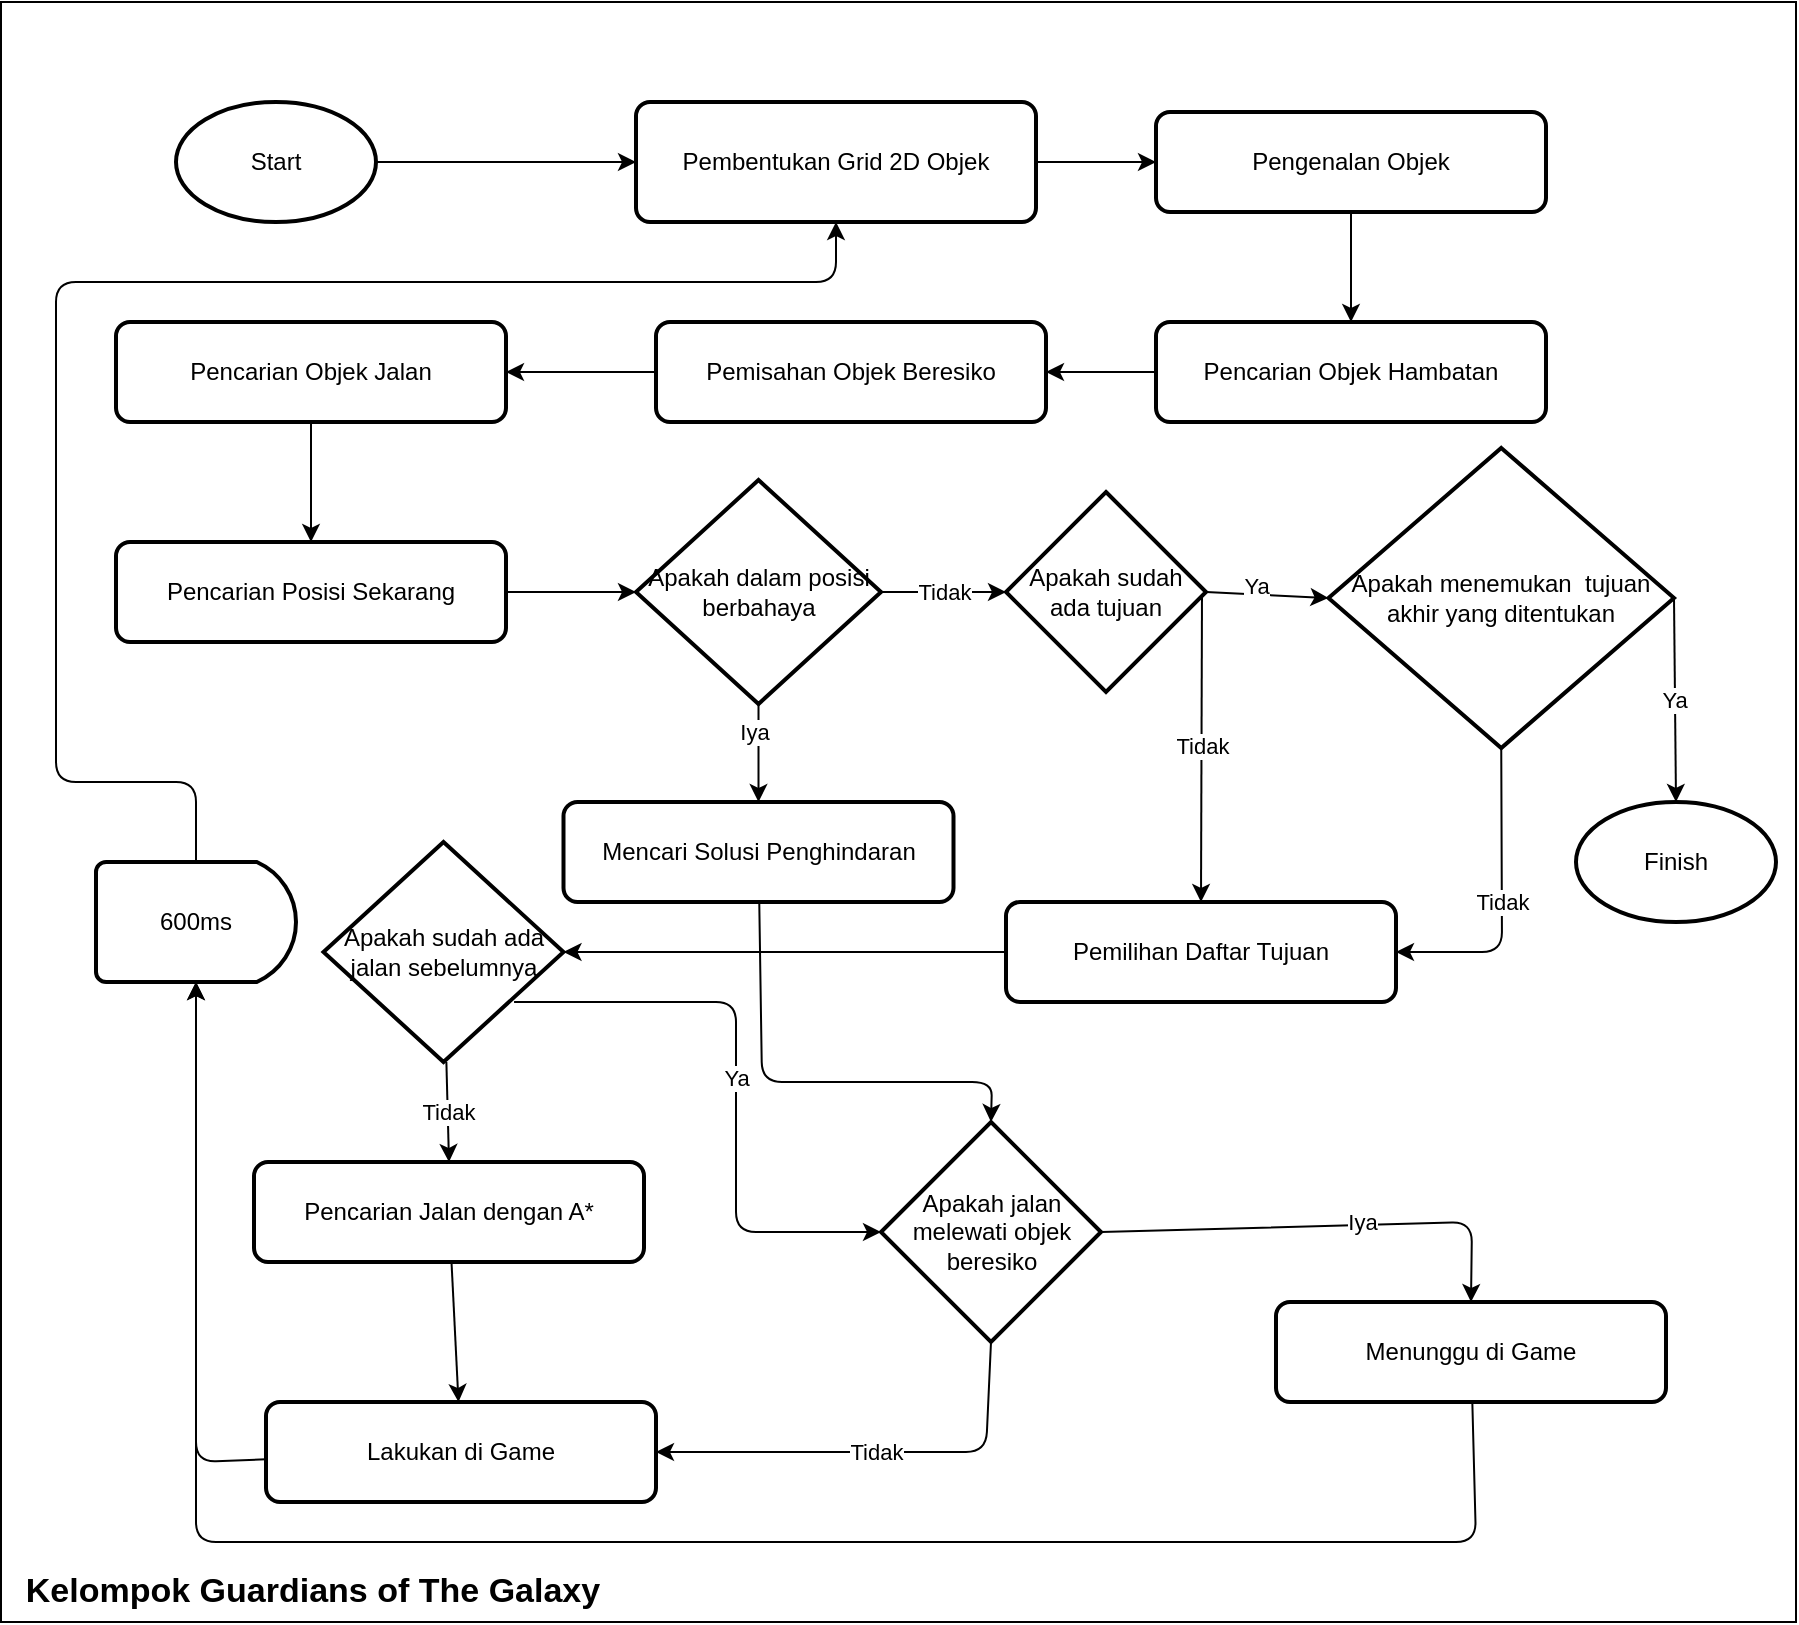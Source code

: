 <mxfile>
    <diagram id="0n0lVPkZu06ZkCW_Be9V" name="Page-1">
        <mxGraphModel dx="2239" dy="817" grid="1" gridSize="10" guides="1" tooltips="1" connect="1" arrows="1" fold="1" page="1" pageScale="1" pageWidth="850" pageHeight="1100" math="0" shadow="0">
            <root>
                <mxCell id="0"/>
                <mxCell id="1" parent="0"/>
                <mxCell id="51" value="" style="rounded=0;whiteSpace=wrap;html=1;" parent="1" vertex="1">
                    <mxGeometry x="-837.5" y="20" width="897.5" height="810" as="geometry"/>
                </mxCell>
                <mxCell id="41" style="edgeStyle=none;html=1;" parent="1" source="10" target="12" edge="1">
                    <mxGeometry relative="1" as="geometry"/>
                </mxCell>
                <mxCell id="10" value="Start" style="strokeWidth=2;html=1;shape=mxgraph.flowchart.start_1;whiteSpace=wrap;" parent="1" vertex="1">
                    <mxGeometry x="-750" y="70" width="100" height="60" as="geometry"/>
                </mxCell>
                <mxCell id="81" style="edgeStyle=none;html=1;entryX=0.5;entryY=0;entryDx=0;entryDy=0;" edge="1" parent="1" source="11" target="19">
                    <mxGeometry relative="1" as="geometry"/>
                </mxCell>
                <mxCell id="11" value="Pengenalan Objek" style="rounded=1;whiteSpace=wrap;html=1;absoluteArcSize=1;arcSize=14;strokeWidth=2;" parent="1" vertex="1">
                    <mxGeometry x="-260" y="75" width="195" height="50" as="geometry"/>
                </mxCell>
                <mxCell id="42" value="" style="edgeStyle=none;html=1;" parent="1" source="12" target="11" edge="1">
                    <mxGeometry relative="1" as="geometry"/>
                </mxCell>
                <mxCell id="12" value="Pembentukan Grid 2D Objek" style="rounded=1;whiteSpace=wrap;html=1;absoluteArcSize=1;arcSize=14;strokeWidth=2;" parent="1" vertex="1">
                    <mxGeometry x="-520" y="70" width="200" height="60" as="geometry"/>
                </mxCell>
                <mxCell id="80" style="edgeStyle=none;html=1;exitX=0;exitY=0.5;exitDx=0;exitDy=0;entryX=1;entryY=0.5;entryDx=0;entryDy=0;entryPerimeter=0;" parent="1" source="14" target="24" edge="1">
                    <mxGeometry relative="1" as="geometry"/>
                </mxCell>
                <mxCell id="14" value="Pemilihan Daftar Tujuan" style="rounded=1;whiteSpace=wrap;html=1;absoluteArcSize=1;arcSize=14;strokeWidth=2;" parent="1" vertex="1">
                    <mxGeometry x="-335" y="470" width="195" height="50" as="geometry"/>
                </mxCell>
                <mxCell id="49" value="" style="edgeStyle=none;html=1;entryX=0;entryY=0.5;entryDx=0;entryDy=0;entryPerimeter=0;" parent="1" source="15" target="72" edge="1">
                    <mxGeometry relative="1" as="geometry">
                        <mxPoint x="-532.5" y="315" as="targetPoint"/>
                    </mxGeometry>
                </mxCell>
                <mxCell id="15" value="Pencarian Posisi Sekarang" style="rounded=1;whiteSpace=wrap;html=1;absoluteArcSize=1;arcSize=14;strokeWidth=2;" parent="1" vertex="1">
                    <mxGeometry x="-780" y="290" width="195" height="50" as="geometry"/>
                </mxCell>
                <mxCell id="31" value="Tidak" style="edgeStyle=none;html=1;entryX=0.5;entryY=0;entryDx=0;entryDy=0;" parent="1" target="14" edge="1">
                    <mxGeometry relative="1" as="geometry">
                        <mxPoint x="-237" y="315" as="sourcePoint"/>
                    </mxGeometry>
                </mxCell>
                <mxCell id="32" style="edgeStyle=none;html=1;exitX=1;exitY=0.5;exitDx=0;exitDy=0;exitPerimeter=0;entryX=0;entryY=0.5;entryDx=0;entryDy=0;entryPerimeter=0;" parent="1" source="16" target="28" edge="1">
                    <mxGeometry relative="1" as="geometry">
                        <mxPoint x="-193" y="880" as="sourcePoint"/>
                        <mxPoint x="-185" y="353" as="targetPoint"/>
                    </mxGeometry>
                </mxCell>
                <mxCell id="50" value="Ya" style="edgeLabel;html=1;align=center;verticalAlign=middle;resizable=0;points=[];" parent="32" vertex="1" connectable="0">
                    <mxGeometry x="-0.196" y="4" relative="1" as="geometry">
                        <mxPoint as="offset"/>
                    </mxGeometry>
                </mxCell>
                <mxCell id="16" value="Apakah sudah ada tujuan" style="strokeWidth=2;html=1;shape=mxgraph.flowchart.decision;whiteSpace=wrap;" parent="1" vertex="1">
                    <mxGeometry x="-335" y="265" width="100" height="100" as="geometry"/>
                </mxCell>
                <mxCell id="56" style="edgeStyle=none;html=1;entryX=1;entryY=0.5;entryDx=0;entryDy=0;" parent="1" source="19" target="21" edge="1">
                    <mxGeometry relative="1" as="geometry"/>
                </mxCell>
                <mxCell id="19" value="&lt;span&gt;Pencarian Objek Hambatan&lt;/span&gt;" style="rounded=1;whiteSpace=wrap;html=1;absoluteArcSize=1;arcSize=14;strokeWidth=2;" parent="1" vertex="1">
                    <mxGeometry x="-260" y="180" width="195" height="50" as="geometry"/>
                </mxCell>
                <mxCell id="47" value="" style="edgeStyle=none;html=1;" parent="1" source="20" target="23" edge="1">
                    <mxGeometry relative="1" as="geometry"/>
                </mxCell>
                <mxCell id="20" value="Pencarian Jalan dengan A*" style="rounded=1;whiteSpace=wrap;html=1;absoluteArcSize=1;arcSize=14;strokeWidth=2;" parent="1" vertex="1">
                    <mxGeometry x="-711" y="600" width="195" height="50" as="geometry"/>
                </mxCell>
                <mxCell id="57" style="edgeStyle=none;html=1;entryX=1;entryY=0.5;entryDx=0;entryDy=0;" parent="1" source="21" target="22" edge="1">
                    <mxGeometry relative="1" as="geometry"/>
                </mxCell>
                <mxCell id="21" value="Pemisahan Objek Beresiko" style="rounded=1;whiteSpace=wrap;html=1;absoluteArcSize=1;arcSize=14;strokeWidth=2;" parent="1" vertex="1">
                    <mxGeometry x="-510" y="180" width="195" height="50" as="geometry"/>
                </mxCell>
                <mxCell id="58" value="" style="edgeStyle=none;html=1;" parent="1" source="22" target="15" edge="1">
                    <mxGeometry relative="1" as="geometry"/>
                </mxCell>
                <mxCell id="22" value="&lt;span&gt;Pencarian Objek Jalan&lt;/span&gt;" style="rounded=1;whiteSpace=wrap;html=1;absoluteArcSize=1;arcSize=14;strokeWidth=2;" parent="1" vertex="1">
                    <mxGeometry x="-780" y="180" width="195" height="50" as="geometry"/>
                </mxCell>
                <mxCell id="66" style="edgeStyle=none;html=1;entryX=0.5;entryY=1;entryDx=0;entryDy=0;entryPerimeter=0;" parent="1" source="23" target="60" edge="1">
                    <mxGeometry relative="1" as="geometry">
                        <Array as="points">
                            <mxPoint x="-740" y="750"/>
                        </Array>
                    </mxGeometry>
                </mxCell>
                <mxCell id="23" value="Lakukan di Game" style="rounded=1;whiteSpace=wrap;html=1;absoluteArcSize=1;arcSize=14;strokeWidth=2;" parent="1" vertex="1">
                    <mxGeometry x="-705" y="720" width="195" height="50" as="geometry"/>
                </mxCell>
                <mxCell id="36" value="Tidak" style="edgeStyle=none;html=1;entryX=0.5;entryY=0;entryDx=0;entryDy=0;" parent="1" source="24" target="20" edge="1">
                    <mxGeometry relative="1" as="geometry"/>
                </mxCell>
                <mxCell id="40" value="Ya" style="edgeStyle=none;html=1;exitX=0.794;exitY=0.727;exitDx=0;exitDy=0;exitPerimeter=0;entryX=0;entryY=0.5;entryDx=0;entryDy=0;entryPerimeter=0;" parent="1" source="24" target="26" edge="1">
                    <mxGeometry relative="1" as="geometry">
                        <Array as="points">
                            <mxPoint x="-470" y="520"/>
                            <mxPoint x="-470" y="635"/>
                        </Array>
                    </mxGeometry>
                </mxCell>
                <mxCell id="24" value="Apakah sudah ada jalan sebelumnya" style="strokeWidth=2;html=1;shape=mxgraph.flowchart.decision;whiteSpace=wrap;" parent="1" vertex="1">
                    <mxGeometry x="-676.25" y="440" width="120" height="110" as="geometry"/>
                </mxCell>
                <mxCell id="37" value="Tidak" style="edgeStyle=none;html=1;exitX=0.5;exitY=1;exitDx=0;exitDy=0;exitPerimeter=0;entryX=1;entryY=0.5;entryDx=0;entryDy=0;" parent="1" source="26" target="23" edge="1">
                    <mxGeometry relative="1" as="geometry">
                        <mxPoint x="-355.75" y="830" as="sourcePoint"/>
                        <mxPoint x="-409.75" y="930" as="targetPoint"/>
                        <Array as="points">
                            <mxPoint x="-345" y="745"/>
                        </Array>
                    </mxGeometry>
                </mxCell>
                <mxCell id="38" style="edgeStyle=none;html=1;exitX=1;exitY=0.5;exitDx=0;exitDy=0;exitPerimeter=0;entryX=0.5;entryY=0;entryDx=0;entryDy=0;" parent="1" source="26" target="55" edge="1">
                    <mxGeometry relative="1" as="geometry">
                        <Array as="points">
                            <mxPoint x="-102" y="630"/>
                        </Array>
                        <mxPoint x="-429.75" y="1040" as="targetPoint"/>
                    </mxGeometry>
                </mxCell>
                <mxCell id="39" value="Iya" style="edgeLabel;html=1;align=center;verticalAlign=middle;resizable=0;points=[];" parent="38" vertex="1" connectable="0">
                    <mxGeometry x="0.153" y="2" relative="1" as="geometry">
                        <mxPoint as="offset"/>
                    </mxGeometry>
                </mxCell>
                <mxCell id="26" value="Apakah jalan melewati objek beresiko" style="strokeWidth=2;html=1;shape=mxgraph.flowchart.decision;whiteSpace=wrap;" parent="1" vertex="1">
                    <mxGeometry x="-397.5" y="580" width="110" height="110" as="geometry"/>
                </mxCell>
                <mxCell id="27" value="Finish" style="strokeWidth=2;html=1;shape=mxgraph.flowchart.start_1;whiteSpace=wrap;" parent="1" vertex="1">
                    <mxGeometry x="-50" y="420" width="100" height="60" as="geometry"/>
                </mxCell>
                <mxCell id="35" value="Ya" style="edgeStyle=none;html=1;exitX=1;exitY=0.5;exitDx=0;exitDy=0;exitPerimeter=0;entryX=0.5;entryY=0;entryDx=0;entryDy=0;entryPerimeter=0;" parent="1" source="28" target="27" edge="1">
                    <mxGeometry relative="1" as="geometry">
                        <mxPoint x="404.5" y="1600" as="targetPoint"/>
                    </mxGeometry>
                </mxCell>
                <mxCell id="67" value="Tidak" style="edgeStyle=none;html=1;entryX=1;entryY=0.5;entryDx=0;entryDy=0;exitX=0.5;exitY=1;exitDx=0;exitDy=0;exitPerimeter=0;" parent="1" source="28" target="14" edge="1">
                    <mxGeometry relative="1" as="geometry">
                        <mxPoint x="-280" y="540" as="targetPoint"/>
                        <Array as="points">
                            <mxPoint x="-87" y="495"/>
                        </Array>
                    </mxGeometry>
                </mxCell>
                <mxCell id="28" value="Apakah menemukan&amp;nbsp; tujuan akhir yang ditentukan" style="strokeWidth=2;html=1;shape=mxgraph.flowchart.decision;whiteSpace=wrap;" parent="1" vertex="1">
                    <mxGeometry x="-173.75" y="243" width="172.75" height="150" as="geometry"/>
                </mxCell>
                <mxCell id="54" value="Kelompok Guardians of The Galaxy" style="text;html=1;align=center;verticalAlign=middle;resizable=0;points=[];autosize=1;strokeColor=none;fontSize=17;fontStyle=1" parent="1" vertex="1">
                    <mxGeometry x="-832.5" y="800" width="300" height="30" as="geometry"/>
                </mxCell>
                <mxCell id="59" style="edgeStyle=none;html=1;entryX=0.5;entryY=1;entryDx=0;entryDy=0;entryPerimeter=0;" parent="1" source="55" target="60" edge="1">
                    <mxGeometry relative="1" as="geometry">
                        <mxPoint x="-790" y="520" as="targetPoint"/>
                        <Array as="points">
                            <mxPoint x="-100" y="790"/>
                            <mxPoint x="-740" y="790"/>
                        </Array>
                    </mxGeometry>
                </mxCell>
                <mxCell id="55" value="Menunggu di Game" style="rounded=1;whiteSpace=wrap;html=1;absoluteArcSize=1;arcSize=14;strokeWidth=2;" parent="1" vertex="1">
                    <mxGeometry x="-200" y="670" width="195" height="50" as="geometry"/>
                </mxCell>
                <mxCell id="63" style="edgeStyle=none;html=1;entryX=0.5;entryY=1;entryDx=0;entryDy=0;" parent="1" source="60" target="12" edge="1">
                    <mxGeometry relative="1" as="geometry">
                        <Array as="points">
                            <mxPoint x="-740" y="410"/>
                            <mxPoint x="-810" y="410"/>
                            <mxPoint x="-810" y="160"/>
                            <mxPoint x="-420" y="160"/>
                        </Array>
                    </mxGeometry>
                </mxCell>
                <mxCell id="60" value="600ms" style="strokeWidth=2;html=1;shape=mxgraph.flowchart.delay;whiteSpace=wrap;" parent="1" vertex="1">
                    <mxGeometry x="-790" y="450" width="100" height="60" as="geometry"/>
                </mxCell>
                <mxCell id="73" value="Tidak" style="edgeStyle=none;html=1;entryX=0;entryY=0.5;entryDx=0;entryDy=0;entryPerimeter=0;" parent="1" source="72" target="16" edge="1">
                    <mxGeometry relative="1" as="geometry"/>
                </mxCell>
                <mxCell id="77" style="edgeStyle=none;html=1;" parent="1" source="72" target="76" edge="1">
                    <mxGeometry relative="1" as="geometry"/>
                </mxCell>
                <mxCell id="78" value="Iya" style="edgeLabel;html=1;align=center;verticalAlign=middle;resizable=0;points=[];" parent="77" vertex="1" connectable="0">
                    <mxGeometry x="-0.455" y="-3" relative="1" as="geometry">
                        <mxPoint as="offset"/>
                    </mxGeometry>
                </mxCell>
                <mxCell id="72" value="Apakah dalam posisi berbahaya" style="strokeWidth=2;html=1;shape=mxgraph.flowchart.decision;whiteSpace=wrap;" parent="1" vertex="1">
                    <mxGeometry x="-520" y="259" width="122.5" height="112" as="geometry"/>
                </mxCell>
                <mxCell id="79" style="edgeStyle=none;html=1;entryX=0.5;entryY=0;entryDx=0;entryDy=0;entryPerimeter=0;" parent="1" source="76" target="26" edge="1">
                    <mxGeometry relative="1" as="geometry">
                        <Array as="points">
                            <mxPoint x="-457" y="560"/>
                            <mxPoint x="-342" y="560"/>
                        </Array>
                    </mxGeometry>
                </mxCell>
                <mxCell id="76" value="Mencari Solusi Penghindaran" style="rounded=1;whiteSpace=wrap;html=1;absoluteArcSize=1;arcSize=14;strokeWidth=2;" parent="1" vertex="1">
                    <mxGeometry x="-556.25" y="420" width="195" height="50" as="geometry"/>
                </mxCell>
            </root>
        </mxGraphModel>
    </diagram>
</mxfile>